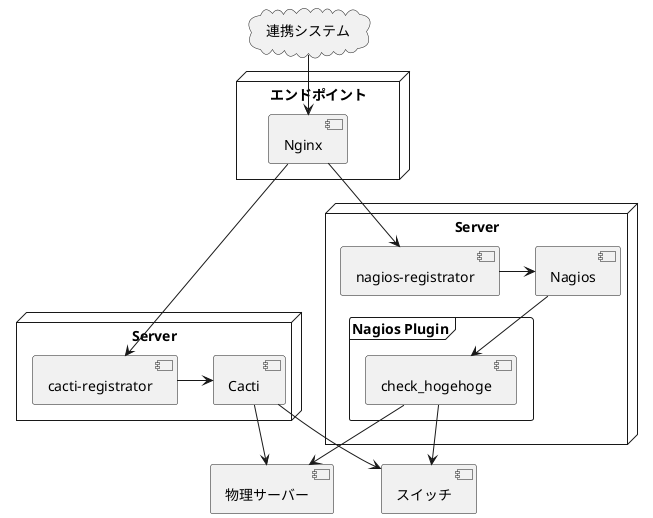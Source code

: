 @startuml

cloud "連携システム"

node "エンドポイント" as endpoint {
	[Nginx]
}

node "Server" as nagios-server {
	[nagios-registrator]
	[Nagios]
	frame "Nagios Plugin" {
		[check_hogehoge]
	}
	[Nagios] -down-> [check_hogehoge]
}

node "Server" as cacti-server {
	[cacti-registrator]
	[Cacti]
}

連携システム -down-> [Nginx]
[Nginx] -down-> [nagios-registrator]
[nagios-registrator] -> [Nagios]
[check_hogehoge] -down-> [物理サーバー]
[check_hogehoge] -down-> [スイッチ]
[Nginx] -down-> [cacti-registrator]
[cacti-registrator] -> [Cacti]
[Cacti] -down-> [物理サーバー]
[Cacti] -down-> [スイッチ]

@enduml
